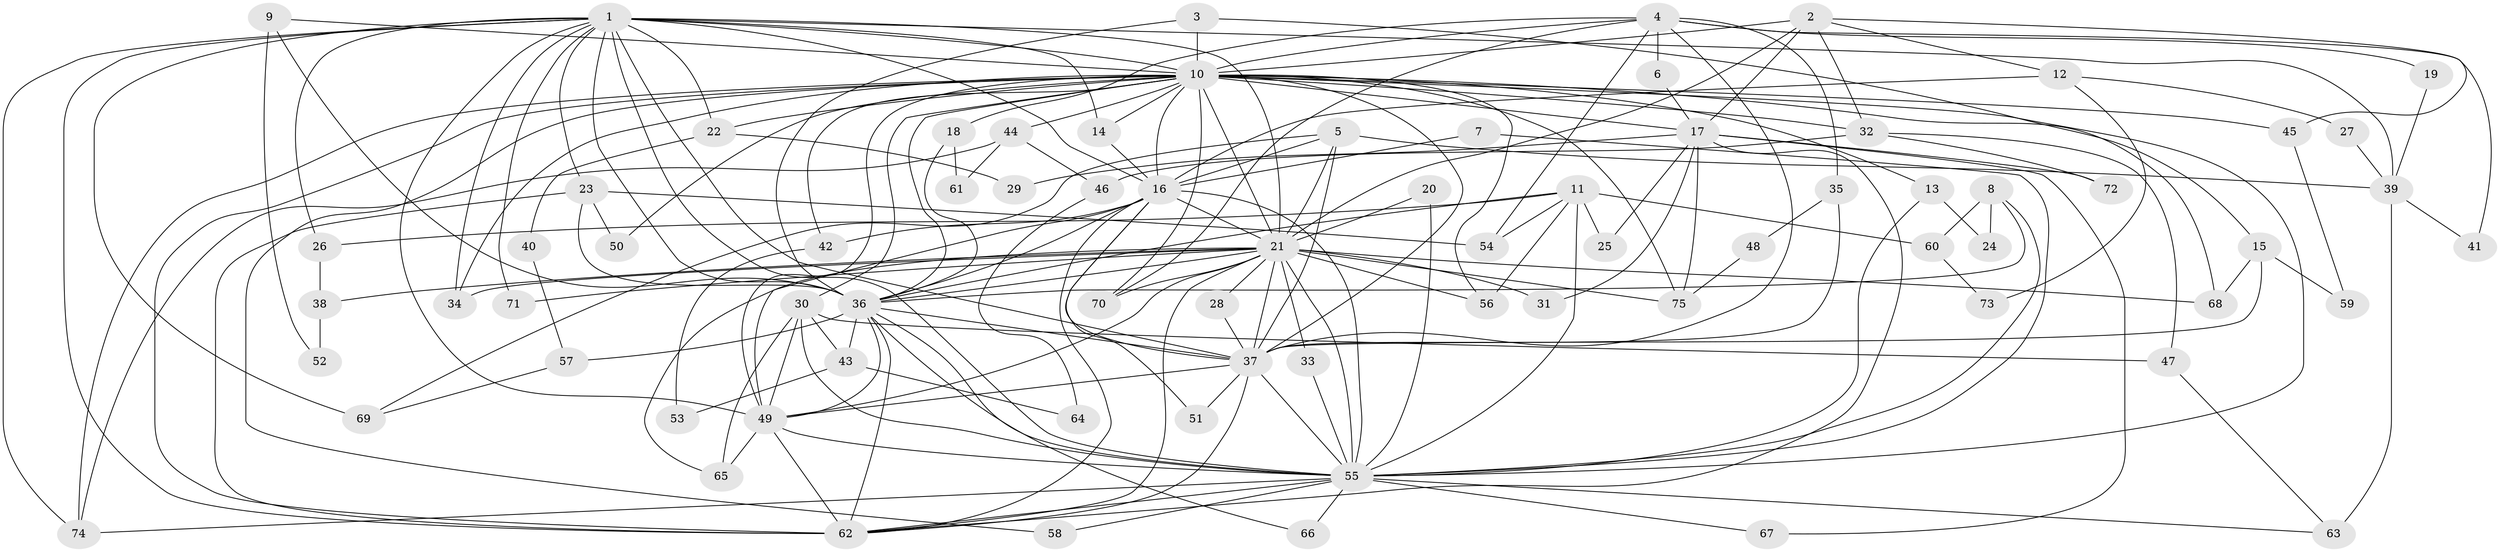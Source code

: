 // original degree distribution, {23: 0.018691588785046728, 12: 0.018691588785046728, 13: 0.009345794392523364, 17: 0.009345794392523364, 19: 0.009345794392523364, 26: 0.009345794392523364, 35: 0.009345794392523364, 16: 0.009345794392523364, 10: 0.018691588785046728, 3: 0.22429906542056074, 6: 0.028037383177570093, 5: 0.037383177570093455, 2: 0.514018691588785, 7: 0.018691588785046728, 4: 0.06542056074766354}
// Generated by graph-tools (version 1.1) at 2025/36/03/04/25 23:36:30]
// undirected, 75 vertices, 182 edges
graph export_dot {
  node [color=gray90,style=filled];
  1;
  2;
  3;
  4;
  5;
  6;
  7;
  8;
  9;
  10;
  11;
  12;
  13;
  14;
  15;
  16;
  17;
  18;
  19;
  20;
  21;
  22;
  23;
  24;
  25;
  26;
  27;
  28;
  29;
  30;
  31;
  32;
  33;
  34;
  35;
  36;
  37;
  38;
  39;
  40;
  41;
  42;
  43;
  44;
  45;
  46;
  47;
  48;
  49;
  50;
  51;
  52;
  53;
  54;
  55;
  56;
  57;
  58;
  59;
  60;
  61;
  62;
  63;
  64;
  65;
  66;
  67;
  68;
  69;
  70;
  71;
  72;
  73;
  74;
  75;
  1 -- 10 [weight=2.0];
  1 -- 14 [weight=1.0];
  1 -- 16 [weight=2.0];
  1 -- 21 [weight=2.0];
  1 -- 22 [weight=1.0];
  1 -- 23 [weight=1.0];
  1 -- 26 [weight=1.0];
  1 -- 34 [weight=1.0];
  1 -- 36 [weight=3.0];
  1 -- 37 [weight=2.0];
  1 -- 39 [weight=2.0];
  1 -- 49 [weight=2.0];
  1 -- 55 [weight=2.0];
  1 -- 62 [weight=2.0];
  1 -- 69 [weight=1.0];
  1 -- 71 [weight=1.0];
  1 -- 74 [weight=1.0];
  2 -- 10 [weight=1.0];
  2 -- 12 [weight=1.0];
  2 -- 17 [weight=1.0];
  2 -- 21 [weight=1.0];
  2 -- 32 [weight=1.0];
  2 -- 45 [weight=1.0];
  3 -- 10 [weight=1.0];
  3 -- 15 [weight=1.0];
  3 -- 36 [weight=1.0];
  4 -- 6 [weight=1.0];
  4 -- 10 [weight=1.0];
  4 -- 18 [weight=1.0];
  4 -- 19 [weight=1.0];
  4 -- 35 [weight=1.0];
  4 -- 37 [weight=1.0];
  4 -- 41 [weight=1.0];
  4 -- 54 [weight=1.0];
  4 -- 70 [weight=1.0];
  5 -- 16 [weight=1.0];
  5 -- 21 [weight=1.0];
  5 -- 37 [weight=1.0];
  5 -- 39 [weight=1.0];
  5 -- 69 [weight=1.0];
  6 -- 17 [weight=1.0];
  7 -- 16 [weight=1.0];
  7 -- 55 [weight=1.0];
  8 -- 24 [weight=1.0];
  8 -- 36 [weight=1.0];
  8 -- 55 [weight=1.0];
  8 -- 60 [weight=1.0];
  9 -- 10 [weight=1.0];
  9 -- 36 [weight=1.0];
  9 -- 52 [weight=1.0];
  10 -- 13 [weight=1.0];
  10 -- 14 [weight=1.0];
  10 -- 16 [weight=1.0];
  10 -- 17 [weight=1.0];
  10 -- 21 [weight=1.0];
  10 -- 22 [weight=1.0];
  10 -- 30 [weight=1.0];
  10 -- 32 [weight=2.0];
  10 -- 34 [weight=1.0];
  10 -- 36 [weight=1.0];
  10 -- 37 [weight=2.0];
  10 -- 42 [weight=1.0];
  10 -- 44 [weight=1.0];
  10 -- 45 [weight=1.0];
  10 -- 49 [weight=1.0];
  10 -- 50 [weight=1.0];
  10 -- 55 [weight=3.0];
  10 -- 56 [weight=1.0];
  10 -- 58 [weight=1.0];
  10 -- 62 [weight=2.0];
  10 -- 68 [weight=1.0];
  10 -- 70 [weight=1.0];
  10 -- 74 [weight=1.0];
  10 -- 75 [weight=1.0];
  11 -- 25 [weight=1.0];
  11 -- 26 [weight=1.0];
  11 -- 36 [weight=1.0];
  11 -- 54 [weight=1.0];
  11 -- 55 [weight=1.0];
  11 -- 56 [weight=1.0];
  11 -- 60 [weight=1.0];
  12 -- 16 [weight=1.0];
  12 -- 27 [weight=1.0];
  12 -- 73 [weight=1.0];
  13 -- 24 [weight=1.0];
  13 -- 55 [weight=1.0];
  14 -- 16 [weight=1.0];
  15 -- 37 [weight=2.0];
  15 -- 59 [weight=1.0];
  15 -- 68 [weight=1.0];
  16 -- 21 [weight=3.0];
  16 -- 36 [weight=1.0];
  16 -- 37 [weight=1.0];
  16 -- 42 [weight=1.0];
  16 -- 49 [weight=1.0];
  16 -- 51 [weight=1.0];
  16 -- 55 [weight=1.0];
  16 -- 62 [weight=1.0];
  17 -- 25 [weight=1.0];
  17 -- 29 [weight=1.0];
  17 -- 31 [weight=1.0];
  17 -- 62 [weight=1.0];
  17 -- 67 [weight=1.0];
  17 -- 72 [weight=1.0];
  17 -- 75 [weight=1.0];
  18 -- 36 [weight=1.0];
  18 -- 61 [weight=1.0];
  19 -- 39 [weight=1.0];
  20 -- 21 [weight=1.0];
  20 -- 55 [weight=1.0];
  21 -- 28 [weight=1.0];
  21 -- 31 [weight=1.0];
  21 -- 33 [weight=1.0];
  21 -- 34 [weight=1.0];
  21 -- 36 [weight=1.0];
  21 -- 37 [weight=1.0];
  21 -- 38 [weight=1.0];
  21 -- 49 [weight=1.0];
  21 -- 55 [weight=1.0];
  21 -- 56 [weight=1.0];
  21 -- 62 [weight=1.0];
  21 -- 65 [weight=1.0];
  21 -- 68 [weight=1.0];
  21 -- 70 [weight=1.0];
  21 -- 71 [weight=2.0];
  21 -- 75 [weight=1.0];
  22 -- 29 [weight=1.0];
  22 -- 40 [weight=1.0];
  23 -- 36 [weight=1.0];
  23 -- 50 [weight=1.0];
  23 -- 54 [weight=1.0];
  23 -- 62 [weight=1.0];
  26 -- 38 [weight=1.0];
  27 -- 39 [weight=1.0];
  28 -- 37 [weight=1.0];
  30 -- 43 [weight=1.0];
  30 -- 47 [weight=1.0];
  30 -- 49 [weight=1.0];
  30 -- 55 [weight=1.0];
  30 -- 65 [weight=1.0];
  32 -- 46 [weight=1.0];
  32 -- 47 [weight=1.0];
  32 -- 72 [weight=1.0];
  33 -- 55 [weight=1.0];
  35 -- 37 [weight=1.0];
  35 -- 48 [weight=1.0];
  36 -- 37 [weight=1.0];
  36 -- 43 [weight=1.0];
  36 -- 49 [weight=2.0];
  36 -- 55 [weight=1.0];
  36 -- 57 [weight=2.0];
  36 -- 62 [weight=1.0];
  36 -- 66 [weight=1.0];
  37 -- 49 [weight=1.0];
  37 -- 51 [weight=1.0];
  37 -- 55 [weight=1.0];
  37 -- 62 [weight=1.0];
  38 -- 52 [weight=1.0];
  39 -- 41 [weight=1.0];
  39 -- 63 [weight=1.0];
  40 -- 57 [weight=1.0];
  42 -- 53 [weight=1.0];
  43 -- 53 [weight=1.0];
  43 -- 64 [weight=1.0];
  44 -- 46 [weight=1.0];
  44 -- 61 [weight=1.0];
  44 -- 74 [weight=1.0];
  45 -- 59 [weight=1.0];
  46 -- 64 [weight=1.0];
  47 -- 63 [weight=1.0];
  48 -- 75 [weight=1.0];
  49 -- 55 [weight=1.0];
  49 -- 62 [weight=1.0];
  49 -- 65 [weight=1.0];
  55 -- 58 [weight=1.0];
  55 -- 62 [weight=1.0];
  55 -- 63 [weight=1.0];
  55 -- 66 [weight=1.0];
  55 -- 67 [weight=1.0];
  55 -- 74 [weight=1.0];
  57 -- 69 [weight=1.0];
  60 -- 73 [weight=1.0];
}
